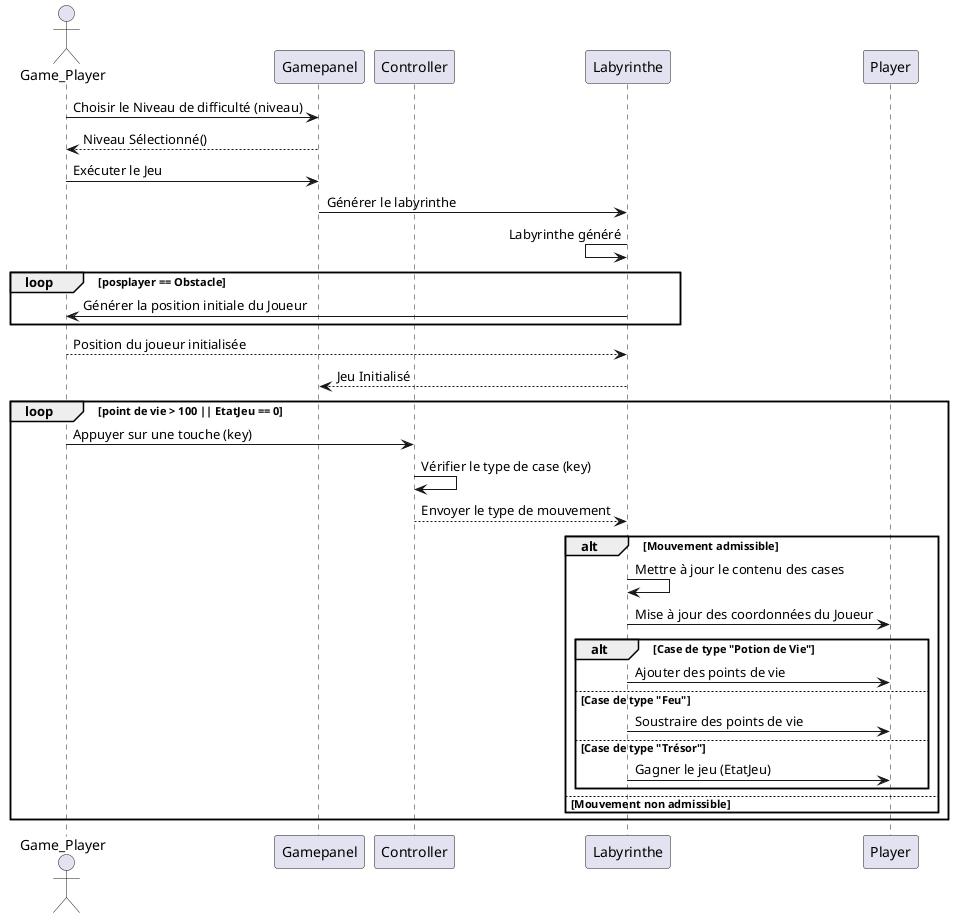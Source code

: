 @startuml
actor Game_Player as Gamer
participant Gamepanel as Game_Panel
participant Controller as Controller

Gamer -> Game_Panel: Choisir le Niveau de difficulté (niveau)
Game_Panel --> Gamer: Niveau Sélectionné()
Gamer -> Game_Panel: Exécuter le Jeu
Game_Panel -> Labyrinthe: Générer le labyrinthe
Labyrinthe <- Labyrinthe: Labyrinthe généré

loop posplayer == Obstacle
    Labyrinthe -> Gamer: Générer la position initiale du Joueur
end

Gamer --> Labyrinthe: Position du joueur initialisée
Labyrinthe --> Game_Panel: Jeu Initialisé

loop point de vie > 100 || EtatJeu == 0
    Gamer -> Controller: Appuyer sur une touche (key)
    Controller -> Controller: Vérifier le type de case (key)
    Controller --> Labyrinthe: Envoyer le type de mouvement

    alt Mouvement admissible
        Labyrinthe -> Labyrinthe: Mettre à jour le contenu des cases
        Labyrinthe -> Player : Mise à jour des coordonnées du Joueur
        alt Case de type "Potion de Vie"
            Labyrinthe -> Player: Ajouter des points de vie
        else Case de type "Feu"
            Labyrinthe -> Player: Soustraire des points de vie
        else Case de type "Trésor"
            Labyrinthe -> Player: Gagner le jeu (EtatJeu)
        end
    else Mouvement non admissible
    end
end

@enduml
